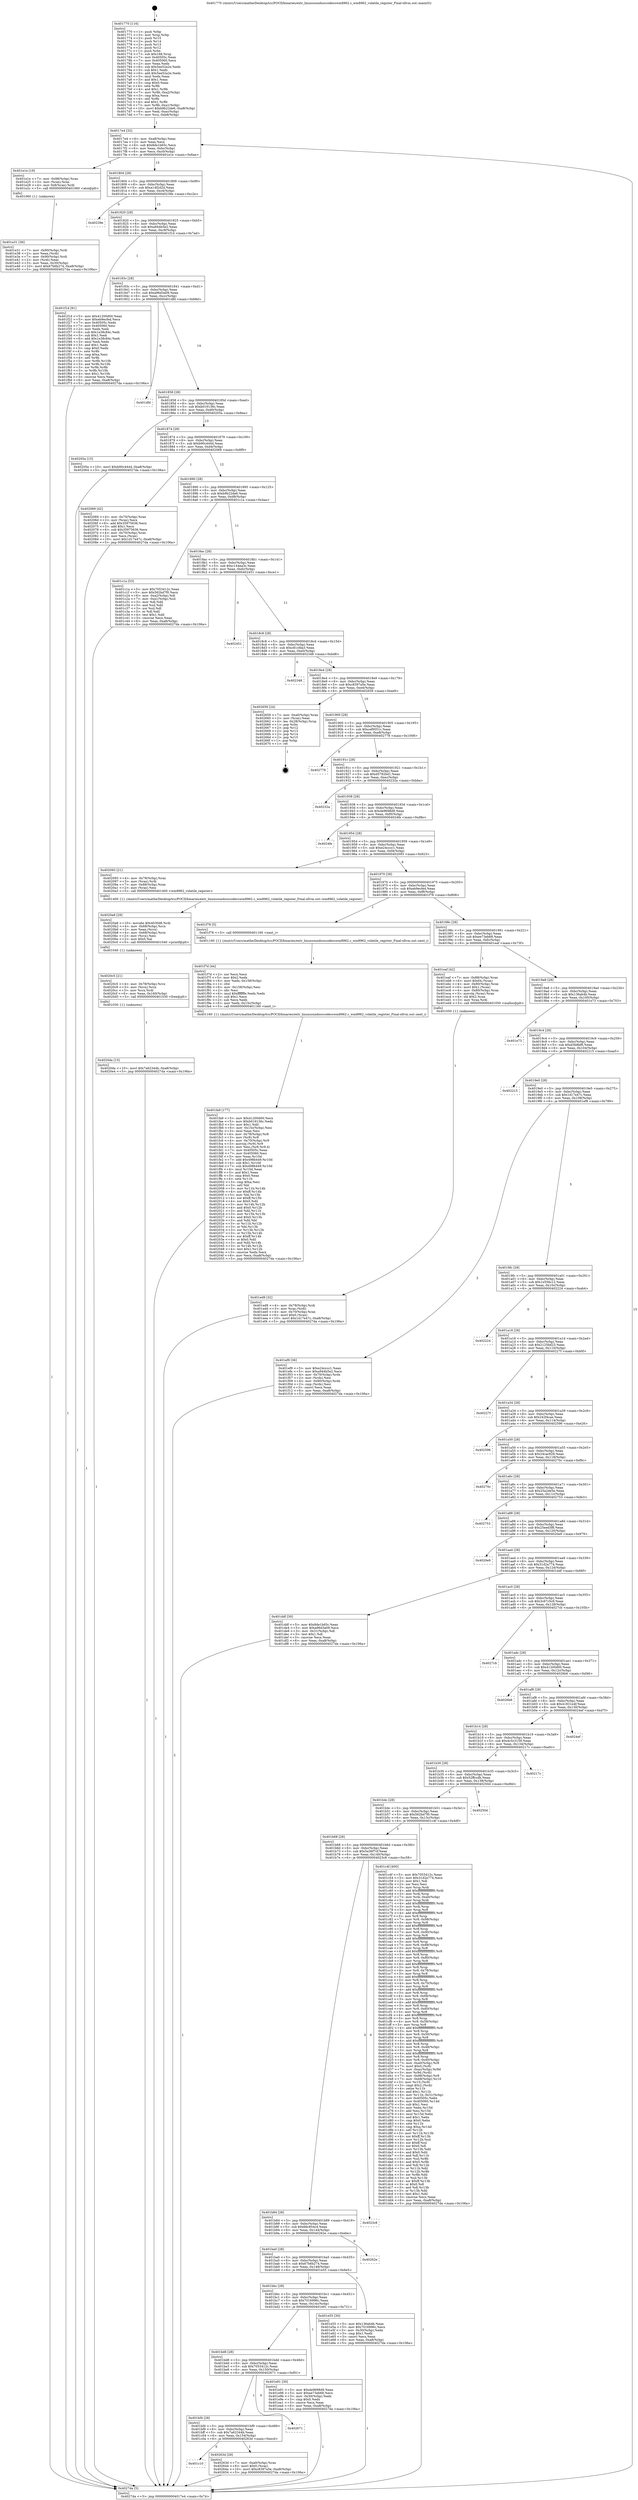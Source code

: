 digraph "0x401770" {
  label = "0x401770 (/mnt/c/Users/mathe/Desktop/tcc/POCII/binaries/extr_linuxsoundsoccodecswm8962.c_wm8962_volatile_register_Final-ollvm.out::main(0))"
  labelloc = "t"
  node[shape=record]

  Entry [label="",width=0.3,height=0.3,shape=circle,fillcolor=black,style=filled]
  "0x4017e4" [label="{
     0x4017e4 [32]\l
     | [instrs]\l
     &nbsp;&nbsp;0x4017e4 \<+6\>: mov -0xa8(%rbp),%eax\l
     &nbsp;&nbsp;0x4017ea \<+2\>: mov %eax,%ecx\l
     &nbsp;&nbsp;0x4017ec \<+6\>: sub $0x8de1b65c,%ecx\l
     &nbsp;&nbsp;0x4017f2 \<+6\>: mov %eax,-0xbc(%rbp)\l
     &nbsp;&nbsp;0x4017f8 \<+6\>: mov %ecx,-0xc0(%rbp)\l
     &nbsp;&nbsp;0x4017fe \<+6\>: je 0000000000401e1e \<main+0x6ae\>\l
  }"]
  "0x401e1e" [label="{
     0x401e1e [19]\l
     | [instrs]\l
     &nbsp;&nbsp;0x401e1e \<+7\>: mov -0x98(%rbp),%rax\l
     &nbsp;&nbsp;0x401e25 \<+3\>: mov (%rax),%rax\l
     &nbsp;&nbsp;0x401e28 \<+4\>: mov 0x8(%rax),%rdi\l
     &nbsp;&nbsp;0x401e2c \<+5\>: call 0000000000401060 \<atoi@plt\>\l
     | [calls]\l
     &nbsp;&nbsp;0x401060 \{1\} (unknown)\l
  }"]
  "0x401804" [label="{
     0x401804 [28]\l
     | [instrs]\l
     &nbsp;&nbsp;0x401804 \<+5\>: jmp 0000000000401809 \<main+0x99\>\l
     &nbsp;&nbsp;0x401809 \<+6\>: mov -0xbc(%rbp),%eax\l
     &nbsp;&nbsp;0x40180f \<+5\>: sub $0xa14f2d2d,%eax\l
     &nbsp;&nbsp;0x401814 \<+6\>: mov %eax,-0xc4(%rbp)\l
     &nbsp;&nbsp;0x40181a \<+6\>: je 000000000040239e \<main+0xc2e\>\l
  }"]
  Exit [label="",width=0.3,height=0.3,shape=circle,fillcolor=black,style=filled,peripheries=2]
  "0x40239e" [label="{
     0x40239e\l
  }", style=dashed]
  "0x401820" [label="{
     0x401820 [28]\l
     | [instrs]\l
     &nbsp;&nbsp;0x401820 \<+5\>: jmp 0000000000401825 \<main+0xb5\>\l
     &nbsp;&nbsp;0x401825 \<+6\>: mov -0xbc(%rbp),%eax\l
     &nbsp;&nbsp;0x40182b \<+5\>: sub $0xa944b5e2,%eax\l
     &nbsp;&nbsp;0x401830 \<+6\>: mov %eax,-0xc8(%rbp)\l
     &nbsp;&nbsp;0x401836 \<+6\>: je 0000000000401f1d \<main+0x7ad\>\l
  }"]
  "0x401c10" [label="{
     0x401c10\l
  }", style=dashed]
  "0x401f1d" [label="{
     0x401f1d [91]\l
     | [instrs]\l
     &nbsp;&nbsp;0x401f1d \<+5\>: mov $0x41200d00,%eax\l
     &nbsp;&nbsp;0x401f22 \<+5\>: mov $0xeb9ecfed,%ecx\l
     &nbsp;&nbsp;0x401f27 \<+7\>: mov 0x40505c,%edx\l
     &nbsp;&nbsp;0x401f2e \<+7\>: mov 0x405060,%esi\l
     &nbsp;&nbsp;0x401f35 \<+2\>: mov %edx,%edi\l
     &nbsp;&nbsp;0x401f37 \<+6\>: sub $0x1e38c84c,%edi\l
     &nbsp;&nbsp;0x401f3d \<+3\>: sub $0x1,%edi\l
     &nbsp;&nbsp;0x401f40 \<+6\>: add $0x1e38c84c,%edi\l
     &nbsp;&nbsp;0x401f46 \<+3\>: imul %edi,%edx\l
     &nbsp;&nbsp;0x401f49 \<+3\>: and $0x1,%edx\l
     &nbsp;&nbsp;0x401f4c \<+3\>: cmp $0x0,%edx\l
     &nbsp;&nbsp;0x401f4f \<+4\>: sete %r8b\l
     &nbsp;&nbsp;0x401f53 \<+3\>: cmp $0xa,%esi\l
     &nbsp;&nbsp;0x401f56 \<+4\>: setl %r9b\l
     &nbsp;&nbsp;0x401f5a \<+3\>: mov %r8b,%r10b\l
     &nbsp;&nbsp;0x401f5d \<+3\>: and %r9b,%r10b\l
     &nbsp;&nbsp;0x401f60 \<+3\>: xor %r9b,%r8b\l
     &nbsp;&nbsp;0x401f63 \<+3\>: or %r8b,%r10b\l
     &nbsp;&nbsp;0x401f66 \<+4\>: test $0x1,%r10b\l
     &nbsp;&nbsp;0x401f6a \<+3\>: cmovne %ecx,%eax\l
     &nbsp;&nbsp;0x401f6d \<+6\>: mov %eax,-0xa8(%rbp)\l
     &nbsp;&nbsp;0x401f73 \<+5\>: jmp 00000000004027da \<main+0x106a\>\l
  }"]
  "0x40183c" [label="{
     0x40183c [28]\l
     | [instrs]\l
     &nbsp;&nbsp;0x40183c \<+5\>: jmp 0000000000401841 \<main+0xd1\>\l
     &nbsp;&nbsp;0x401841 \<+6\>: mov -0xbc(%rbp),%eax\l
     &nbsp;&nbsp;0x401847 \<+5\>: sub $0xa96d3a09,%eax\l
     &nbsp;&nbsp;0x40184c \<+6\>: mov %eax,-0xcc(%rbp)\l
     &nbsp;&nbsp;0x401852 \<+6\>: je 0000000000401dfd \<main+0x68d\>\l
  }"]
  "0x40263d" [label="{
     0x40263d [28]\l
     | [instrs]\l
     &nbsp;&nbsp;0x40263d \<+7\>: mov -0xa0(%rbp),%rax\l
     &nbsp;&nbsp;0x402644 \<+6\>: movl $0x0,(%rax)\l
     &nbsp;&nbsp;0x40264a \<+10\>: movl $0xc8397a5e,-0xa8(%rbp)\l
     &nbsp;&nbsp;0x402654 \<+5\>: jmp 00000000004027da \<main+0x106a\>\l
  }"]
  "0x401dfd" [label="{
     0x401dfd\l
  }", style=dashed]
  "0x401858" [label="{
     0x401858 [28]\l
     | [instrs]\l
     &nbsp;&nbsp;0x401858 \<+5\>: jmp 000000000040185d \<main+0xed\>\l
     &nbsp;&nbsp;0x40185d \<+6\>: mov -0xbc(%rbp),%eax\l
     &nbsp;&nbsp;0x401863 \<+5\>: sub $0xb019136c,%eax\l
     &nbsp;&nbsp;0x401868 \<+6\>: mov %eax,-0xd0(%rbp)\l
     &nbsp;&nbsp;0x40186e \<+6\>: je 000000000040205a \<main+0x8ea\>\l
  }"]
  "0x401bf4" [label="{
     0x401bf4 [28]\l
     | [instrs]\l
     &nbsp;&nbsp;0x401bf4 \<+5\>: jmp 0000000000401bf9 \<main+0x489\>\l
     &nbsp;&nbsp;0x401bf9 \<+6\>: mov -0xbc(%rbp),%eax\l
     &nbsp;&nbsp;0x401bff \<+5\>: sub $0x7a62344b,%eax\l
     &nbsp;&nbsp;0x401c04 \<+6\>: mov %eax,-0x154(%rbp)\l
     &nbsp;&nbsp;0x401c0a \<+6\>: je 000000000040263d \<main+0xecd\>\l
  }"]
  "0x40205a" [label="{
     0x40205a [15]\l
     | [instrs]\l
     &nbsp;&nbsp;0x40205a \<+10\>: movl $0xb90c4444,-0xa8(%rbp)\l
     &nbsp;&nbsp;0x402064 \<+5\>: jmp 00000000004027da \<main+0x106a\>\l
  }"]
  "0x401874" [label="{
     0x401874 [28]\l
     | [instrs]\l
     &nbsp;&nbsp;0x401874 \<+5\>: jmp 0000000000401879 \<main+0x109\>\l
     &nbsp;&nbsp;0x401879 \<+6\>: mov -0xbc(%rbp),%eax\l
     &nbsp;&nbsp;0x40187f \<+5\>: sub $0xb90c4444,%eax\l
     &nbsp;&nbsp;0x401884 \<+6\>: mov %eax,-0xd4(%rbp)\l
     &nbsp;&nbsp;0x40188a \<+6\>: je 0000000000402069 \<main+0x8f9\>\l
  }"]
  "0x402671" [label="{
     0x402671\l
  }", style=dashed]
  "0x402069" [label="{
     0x402069 [42]\l
     | [instrs]\l
     &nbsp;&nbsp;0x402069 \<+4\>: mov -0x70(%rbp),%rax\l
     &nbsp;&nbsp;0x40206d \<+2\>: mov (%rax),%ecx\l
     &nbsp;&nbsp;0x40206f \<+6\>: add $0x35975636,%ecx\l
     &nbsp;&nbsp;0x402075 \<+3\>: add $0x1,%ecx\l
     &nbsp;&nbsp;0x402078 \<+6\>: sub $0x35975636,%ecx\l
     &nbsp;&nbsp;0x40207e \<+4\>: mov -0x70(%rbp),%rax\l
     &nbsp;&nbsp;0x402082 \<+2\>: mov %ecx,(%rax)\l
     &nbsp;&nbsp;0x402084 \<+10\>: movl $0x1d17e47c,-0xa8(%rbp)\l
     &nbsp;&nbsp;0x40208e \<+5\>: jmp 00000000004027da \<main+0x106a\>\l
  }"]
  "0x401890" [label="{
     0x401890 [28]\l
     | [instrs]\l
     &nbsp;&nbsp;0x401890 \<+5\>: jmp 0000000000401895 \<main+0x125\>\l
     &nbsp;&nbsp;0x401895 \<+6\>: mov -0xbc(%rbp),%eax\l
     &nbsp;&nbsp;0x40189b \<+5\>: sub $0xb9b22de6,%eax\l
     &nbsp;&nbsp;0x4018a0 \<+6\>: mov %eax,-0xd8(%rbp)\l
     &nbsp;&nbsp;0x4018a6 \<+6\>: je 0000000000401c1a \<main+0x4aa\>\l
  }"]
  "0x4020da" [label="{
     0x4020da [15]\l
     | [instrs]\l
     &nbsp;&nbsp;0x4020da \<+10\>: movl $0x7a62344b,-0xa8(%rbp)\l
     &nbsp;&nbsp;0x4020e4 \<+5\>: jmp 00000000004027da \<main+0x106a\>\l
  }"]
  "0x401c1a" [label="{
     0x401c1a [53]\l
     | [instrs]\l
     &nbsp;&nbsp;0x401c1a \<+5\>: mov $0x7053412c,%eax\l
     &nbsp;&nbsp;0x401c1f \<+5\>: mov $0x562bd7f0,%ecx\l
     &nbsp;&nbsp;0x401c24 \<+6\>: mov -0xa2(%rbp),%dl\l
     &nbsp;&nbsp;0x401c2a \<+7\>: mov -0xa1(%rbp),%sil\l
     &nbsp;&nbsp;0x401c31 \<+3\>: mov %dl,%dil\l
     &nbsp;&nbsp;0x401c34 \<+3\>: and %sil,%dil\l
     &nbsp;&nbsp;0x401c37 \<+3\>: xor %sil,%dl\l
     &nbsp;&nbsp;0x401c3a \<+3\>: or %dl,%dil\l
     &nbsp;&nbsp;0x401c3d \<+4\>: test $0x1,%dil\l
     &nbsp;&nbsp;0x401c41 \<+3\>: cmovne %ecx,%eax\l
     &nbsp;&nbsp;0x401c44 \<+6\>: mov %eax,-0xa8(%rbp)\l
     &nbsp;&nbsp;0x401c4a \<+5\>: jmp 00000000004027da \<main+0x106a\>\l
  }"]
  "0x4018ac" [label="{
     0x4018ac [28]\l
     | [instrs]\l
     &nbsp;&nbsp;0x4018ac \<+5\>: jmp 00000000004018b1 \<main+0x141\>\l
     &nbsp;&nbsp;0x4018b1 \<+6\>: mov -0xbc(%rbp),%eax\l
     &nbsp;&nbsp;0x4018b7 \<+5\>: sub $0xc144ea3c,%eax\l
     &nbsp;&nbsp;0x4018bc \<+6\>: mov %eax,-0xdc(%rbp)\l
     &nbsp;&nbsp;0x4018c2 \<+6\>: je 0000000000402451 \<main+0xce1\>\l
  }"]
  "0x4027da" [label="{
     0x4027da [5]\l
     | [instrs]\l
     &nbsp;&nbsp;0x4027da \<+5\>: jmp 00000000004017e4 \<main+0x74\>\l
  }"]
  "0x401770" [label="{
     0x401770 [116]\l
     | [instrs]\l
     &nbsp;&nbsp;0x401770 \<+1\>: push %rbp\l
     &nbsp;&nbsp;0x401771 \<+3\>: mov %rsp,%rbp\l
     &nbsp;&nbsp;0x401774 \<+2\>: push %r15\l
     &nbsp;&nbsp;0x401776 \<+2\>: push %r14\l
     &nbsp;&nbsp;0x401778 \<+2\>: push %r13\l
     &nbsp;&nbsp;0x40177a \<+2\>: push %r12\l
     &nbsp;&nbsp;0x40177c \<+1\>: push %rbx\l
     &nbsp;&nbsp;0x40177d \<+7\>: sub $0x168,%rsp\l
     &nbsp;&nbsp;0x401784 \<+7\>: mov 0x40505c,%eax\l
     &nbsp;&nbsp;0x40178b \<+7\>: mov 0x405060,%ecx\l
     &nbsp;&nbsp;0x401792 \<+2\>: mov %eax,%edx\l
     &nbsp;&nbsp;0x401794 \<+6\>: sub $0x5ee52a2e,%edx\l
     &nbsp;&nbsp;0x40179a \<+3\>: sub $0x1,%edx\l
     &nbsp;&nbsp;0x40179d \<+6\>: add $0x5ee52a2e,%edx\l
     &nbsp;&nbsp;0x4017a3 \<+3\>: imul %edx,%eax\l
     &nbsp;&nbsp;0x4017a6 \<+3\>: and $0x1,%eax\l
     &nbsp;&nbsp;0x4017a9 \<+3\>: cmp $0x0,%eax\l
     &nbsp;&nbsp;0x4017ac \<+4\>: sete %r8b\l
     &nbsp;&nbsp;0x4017b0 \<+4\>: and $0x1,%r8b\l
     &nbsp;&nbsp;0x4017b4 \<+7\>: mov %r8b,-0xa2(%rbp)\l
     &nbsp;&nbsp;0x4017bb \<+3\>: cmp $0xa,%ecx\l
     &nbsp;&nbsp;0x4017be \<+4\>: setl %r8b\l
     &nbsp;&nbsp;0x4017c2 \<+4\>: and $0x1,%r8b\l
     &nbsp;&nbsp;0x4017c6 \<+7\>: mov %r8b,-0xa1(%rbp)\l
     &nbsp;&nbsp;0x4017cd \<+10\>: movl $0xb9b22de6,-0xa8(%rbp)\l
     &nbsp;&nbsp;0x4017d7 \<+6\>: mov %edi,-0xac(%rbp)\l
     &nbsp;&nbsp;0x4017dd \<+7\>: mov %rsi,-0xb8(%rbp)\l
  }"]
  "0x4020c5" [label="{
     0x4020c5 [21]\l
     | [instrs]\l
     &nbsp;&nbsp;0x4020c5 \<+4\>: mov -0x78(%rbp),%rcx\l
     &nbsp;&nbsp;0x4020c9 \<+3\>: mov (%rcx),%rcx\l
     &nbsp;&nbsp;0x4020cc \<+3\>: mov %rcx,%rdi\l
     &nbsp;&nbsp;0x4020cf \<+6\>: mov %eax,-0x160(%rbp)\l
     &nbsp;&nbsp;0x4020d5 \<+5\>: call 0000000000401030 \<free@plt\>\l
     | [calls]\l
     &nbsp;&nbsp;0x401030 \{1\} (unknown)\l
  }"]
  "0x402451" [label="{
     0x402451\l
  }", style=dashed]
  "0x4018c8" [label="{
     0x4018c8 [28]\l
     | [instrs]\l
     &nbsp;&nbsp;0x4018c8 \<+5\>: jmp 00000000004018cd \<main+0x15d\>\l
     &nbsp;&nbsp;0x4018cd \<+6\>: mov -0xbc(%rbp),%eax\l
     &nbsp;&nbsp;0x4018d3 \<+5\>: sub $0xc81cfda3,%eax\l
     &nbsp;&nbsp;0x4018d8 \<+6\>: mov %eax,-0xe0(%rbp)\l
     &nbsp;&nbsp;0x4018de \<+6\>: je 0000000000402348 \<main+0xbd8\>\l
  }"]
  "0x4020a8" [label="{
     0x4020a8 [29]\l
     | [instrs]\l
     &nbsp;&nbsp;0x4020a8 \<+10\>: movabs $0x4030d6,%rdi\l
     &nbsp;&nbsp;0x4020b2 \<+4\>: mov -0x68(%rbp),%rcx\l
     &nbsp;&nbsp;0x4020b6 \<+2\>: mov %eax,(%rcx)\l
     &nbsp;&nbsp;0x4020b8 \<+4\>: mov -0x68(%rbp),%rcx\l
     &nbsp;&nbsp;0x4020bc \<+2\>: mov (%rcx),%esi\l
     &nbsp;&nbsp;0x4020be \<+2\>: mov $0x0,%al\l
     &nbsp;&nbsp;0x4020c0 \<+5\>: call 0000000000401040 \<printf@plt\>\l
     | [calls]\l
     &nbsp;&nbsp;0x401040 \{1\} (unknown)\l
  }"]
  "0x402348" [label="{
     0x402348\l
  }", style=dashed]
  "0x4018e4" [label="{
     0x4018e4 [28]\l
     | [instrs]\l
     &nbsp;&nbsp;0x4018e4 \<+5\>: jmp 00000000004018e9 \<main+0x179\>\l
     &nbsp;&nbsp;0x4018e9 \<+6\>: mov -0xbc(%rbp),%eax\l
     &nbsp;&nbsp;0x4018ef \<+5\>: sub $0xc8397a5e,%eax\l
     &nbsp;&nbsp;0x4018f4 \<+6\>: mov %eax,-0xe4(%rbp)\l
     &nbsp;&nbsp;0x4018fa \<+6\>: je 0000000000402659 \<main+0xee9\>\l
  }"]
  "0x401fa9" [label="{
     0x401fa9 [177]\l
     | [instrs]\l
     &nbsp;&nbsp;0x401fa9 \<+5\>: mov $0x41200d00,%ecx\l
     &nbsp;&nbsp;0x401fae \<+5\>: mov $0xb019136c,%edx\l
     &nbsp;&nbsp;0x401fb3 \<+3\>: mov $0x1,%dil\l
     &nbsp;&nbsp;0x401fb6 \<+6\>: mov -0x15c(%rbp),%esi\l
     &nbsp;&nbsp;0x401fbc \<+3\>: imul %eax,%esi\l
     &nbsp;&nbsp;0x401fbf \<+4\>: mov -0x78(%rbp),%r8\l
     &nbsp;&nbsp;0x401fc3 \<+3\>: mov (%r8),%r8\l
     &nbsp;&nbsp;0x401fc6 \<+4\>: mov -0x70(%rbp),%r9\l
     &nbsp;&nbsp;0x401fca \<+3\>: movslq (%r9),%r9\l
     &nbsp;&nbsp;0x401fcd \<+4\>: mov %esi,(%r8,%r9,4)\l
     &nbsp;&nbsp;0x401fd1 \<+7\>: mov 0x40505c,%eax\l
     &nbsp;&nbsp;0x401fd8 \<+7\>: mov 0x405060,%esi\l
     &nbsp;&nbsp;0x401fdf \<+3\>: mov %eax,%r10d\l
     &nbsp;&nbsp;0x401fe2 \<+7\>: add $0x498b449,%r10d\l
     &nbsp;&nbsp;0x401fe9 \<+4\>: sub $0x1,%r10d\l
     &nbsp;&nbsp;0x401fed \<+7\>: sub $0x498b449,%r10d\l
     &nbsp;&nbsp;0x401ff4 \<+4\>: imul %r10d,%eax\l
     &nbsp;&nbsp;0x401ff8 \<+3\>: and $0x1,%eax\l
     &nbsp;&nbsp;0x401ffb \<+3\>: cmp $0x0,%eax\l
     &nbsp;&nbsp;0x401ffe \<+4\>: sete %r11b\l
     &nbsp;&nbsp;0x402002 \<+3\>: cmp $0xa,%esi\l
     &nbsp;&nbsp;0x402005 \<+3\>: setl %bl\l
     &nbsp;&nbsp;0x402008 \<+3\>: mov %r11b,%r14b\l
     &nbsp;&nbsp;0x40200b \<+4\>: xor $0xff,%r14b\l
     &nbsp;&nbsp;0x40200f \<+3\>: mov %bl,%r15b\l
     &nbsp;&nbsp;0x402012 \<+4\>: xor $0xff,%r15b\l
     &nbsp;&nbsp;0x402016 \<+4\>: xor $0x0,%dil\l
     &nbsp;&nbsp;0x40201a \<+3\>: mov %r14b,%r12b\l
     &nbsp;&nbsp;0x40201d \<+4\>: and $0x0,%r12b\l
     &nbsp;&nbsp;0x402021 \<+3\>: and %dil,%r11b\l
     &nbsp;&nbsp;0x402024 \<+3\>: mov %r15b,%r13b\l
     &nbsp;&nbsp;0x402027 \<+4\>: and $0x0,%r13b\l
     &nbsp;&nbsp;0x40202b \<+3\>: and %dil,%bl\l
     &nbsp;&nbsp;0x40202e \<+3\>: or %r11b,%r12b\l
     &nbsp;&nbsp;0x402031 \<+3\>: or %bl,%r13b\l
     &nbsp;&nbsp;0x402034 \<+3\>: xor %r13b,%r12b\l
     &nbsp;&nbsp;0x402037 \<+3\>: or %r15b,%r14b\l
     &nbsp;&nbsp;0x40203a \<+4\>: xor $0xff,%r14b\l
     &nbsp;&nbsp;0x40203e \<+4\>: or $0x0,%dil\l
     &nbsp;&nbsp;0x402042 \<+3\>: and %dil,%r14b\l
     &nbsp;&nbsp;0x402045 \<+3\>: or %r14b,%r12b\l
     &nbsp;&nbsp;0x402048 \<+4\>: test $0x1,%r12b\l
     &nbsp;&nbsp;0x40204c \<+3\>: cmovne %edx,%ecx\l
     &nbsp;&nbsp;0x40204f \<+6\>: mov %ecx,-0xa8(%rbp)\l
     &nbsp;&nbsp;0x402055 \<+5\>: jmp 00000000004027da \<main+0x106a\>\l
  }"]
  "0x402659" [label="{
     0x402659 [24]\l
     | [instrs]\l
     &nbsp;&nbsp;0x402659 \<+7\>: mov -0xa0(%rbp),%rax\l
     &nbsp;&nbsp;0x402660 \<+2\>: mov (%rax),%eax\l
     &nbsp;&nbsp;0x402662 \<+4\>: lea -0x28(%rbp),%rsp\l
     &nbsp;&nbsp;0x402666 \<+1\>: pop %rbx\l
     &nbsp;&nbsp;0x402667 \<+2\>: pop %r12\l
     &nbsp;&nbsp;0x402669 \<+2\>: pop %r13\l
     &nbsp;&nbsp;0x40266b \<+2\>: pop %r14\l
     &nbsp;&nbsp;0x40266d \<+2\>: pop %r15\l
     &nbsp;&nbsp;0x40266f \<+1\>: pop %rbp\l
     &nbsp;&nbsp;0x402670 \<+1\>: ret\l
  }"]
  "0x401900" [label="{
     0x401900 [28]\l
     | [instrs]\l
     &nbsp;&nbsp;0x401900 \<+5\>: jmp 0000000000401905 \<main+0x195\>\l
     &nbsp;&nbsp;0x401905 \<+6\>: mov -0xbc(%rbp),%eax\l
     &nbsp;&nbsp;0x40190b \<+5\>: sub $0xcef0051c,%eax\l
     &nbsp;&nbsp;0x401910 \<+6\>: mov %eax,-0xe8(%rbp)\l
     &nbsp;&nbsp;0x401916 \<+6\>: je 0000000000402778 \<main+0x1008\>\l
  }"]
  "0x401f7d" [label="{
     0x401f7d [44]\l
     | [instrs]\l
     &nbsp;&nbsp;0x401f7d \<+2\>: xor %ecx,%ecx\l
     &nbsp;&nbsp;0x401f7f \<+5\>: mov $0x2,%edx\l
     &nbsp;&nbsp;0x401f84 \<+6\>: mov %edx,-0x158(%rbp)\l
     &nbsp;&nbsp;0x401f8a \<+1\>: cltd\l
     &nbsp;&nbsp;0x401f8b \<+6\>: mov -0x158(%rbp),%esi\l
     &nbsp;&nbsp;0x401f91 \<+2\>: idiv %esi\l
     &nbsp;&nbsp;0x401f93 \<+6\>: imul $0xfffffffe,%edx,%edx\l
     &nbsp;&nbsp;0x401f99 \<+3\>: sub $0x1,%ecx\l
     &nbsp;&nbsp;0x401f9c \<+2\>: sub %ecx,%edx\l
     &nbsp;&nbsp;0x401f9e \<+6\>: mov %edx,-0x15c(%rbp)\l
     &nbsp;&nbsp;0x401fa4 \<+5\>: call 0000000000401160 \<next_i\>\l
     | [calls]\l
     &nbsp;&nbsp;0x401160 \{1\} (/mnt/c/Users/mathe/Desktop/tcc/POCII/binaries/extr_linuxsoundsoccodecswm8962.c_wm8962_volatile_register_Final-ollvm.out::next_i)\l
  }"]
  "0x402778" [label="{
     0x402778\l
  }", style=dashed]
  "0x40191c" [label="{
     0x40191c [28]\l
     | [instrs]\l
     &nbsp;&nbsp;0x40191c \<+5\>: jmp 0000000000401921 \<main+0x1b1\>\l
     &nbsp;&nbsp;0x401921 \<+6\>: mov -0xbc(%rbp),%eax\l
     &nbsp;&nbsp;0x401927 \<+5\>: sub $0xd5782bd1,%eax\l
     &nbsp;&nbsp;0x40192c \<+6\>: mov %eax,-0xec(%rbp)\l
     &nbsp;&nbsp;0x401932 \<+6\>: je 000000000040232a \<main+0xbba\>\l
  }"]
  "0x401ed9" [label="{
     0x401ed9 [32]\l
     | [instrs]\l
     &nbsp;&nbsp;0x401ed9 \<+4\>: mov -0x78(%rbp),%rdi\l
     &nbsp;&nbsp;0x401edd \<+3\>: mov %rax,(%rdi)\l
     &nbsp;&nbsp;0x401ee0 \<+4\>: mov -0x70(%rbp),%rax\l
     &nbsp;&nbsp;0x401ee4 \<+6\>: movl $0x0,(%rax)\l
     &nbsp;&nbsp;0x401eea \<+10\>: movl $0x1d17e47c,-0xa8(%rbp)\l
     &nbsp;&nbsp;0x401ef4 \<+5\>: jmp 00000000004027da \<main+0x106a\>\l
  }"]
  "0x40232a" [label="{
     0x40232a\l
  }", style=dashed]
  "0x401938" [label="{
     0x401938 [28]\l
     | [instrs]\l
     &nbsp;&nbsp;0x401938 \<+5\>: jmp 000000000040193d \<main+0x1cd\>\l
     &nbsp;&nbsp;0x40193d \<+6\>: mov -0xbc(%rbp),%eax\l
     &nbsp;&nbsp;0x401943 \<+5\>: sub $0xde9698d9,%eax\l
     &nbsp;&nbsp;0x401948 \<+6\>: mov %eax,-0xf0(%rbp)\l
     &nbsp;&nbsp;0x40194e \<+6\>: je 00000000004024fe \<main+0xd8e\>\l
  }"]
  "0x401bd8" [label="{
     0x401bd8 [28]\l
     | [instrs]\l
     &nbsp;&nbsp;0x401bd8 \<+5\>: jmp 0000000000401bdd \<main+0x46d\>\l
     &nbsp;&nbsp;0x401bdd \<+6\>: mov -0xbc(%rbp),%eax\l
     &nbsp;&nbsp;0x401be3 \<+5\>: sub $0x7053412c,%eax\l
     &nbsp;&nbsp;0x401be8 \<+6\>: mov %eax,-0x150(%rbp)\l
     &nbsp;&nbsp;0x401bee \<+6\>: je 0000000000402671 \<main+0xf01\>\l
  }"]
  "0x4024fe" [label="{
     0x4024fe\l
  }", style=dashed]
  "0x401954" [label="{
     0x401954 [28]\l
     | [instrs]\l
     &nbsp;&nbsp;0x401954 \<+5\>: jmp 0000000000401959 \<main+0x1e9\>\l
     &nbsp;&nbsp;0x401959 \<+6\>: mov -0xbc(%rbp),%eax\l
     &nbsp;&nbsp;0x40195f \<+5\>: sub $0xe24cccc1,%eax\l
     &nbsp;&nbsp;0x401964 \<+6\>: mov %eax,-0xf4(%rbp)\l
     &nbsp;&nbsp;0x40196a \<+6\>: je 0000000000402093 \<main+0x923\>\l
  }"]
  "0x401e91" [label="{
     0x401e91 [30]\l
     | [instrs]\l
     &nbsp;&nbsp;0x401e91 \<+5\>: mov $0xde9698d9,%eax\l
     &nbsp;&nbsp;0x401e96 \<+5\>: mov $0xee73eb68,%ecx\l
     &nbsp;&nbsp;0x401e9b \<+3\>: mov -0x30(%rbp),%edx\l
     &nbsp;&nbsp;0x401e9e \<+3\>: cmp $0x0,%edx\l
     &nbsp;&nbsp;0x401ea1 \<+3\>: cmove %ecx,%eax\l
     &nbsp;&nbsp;0x401ea4 \<+6\>: mov %eax,-0xa8(%rbp)\l
     &nbsp;&nbsp;0x401eaa \<+5\>: jmp 00000000004027da \<main+0x106a\>\l
  }"]
  "0x402093" [label="{
     0x402093 [21]\l
     | [instrs]\l
     &nbsp;&nbsp;0x402093 \<+4\>: mov -0x78(%rbp),%rax\l
     &nbsp;&nbsp;0x402097 \<+3\>: mov (%rax),%rdi\l
     &nbsp;&nbsp;0x40209a \<+7\>: mov -0x88(%rbp),%rax\l
     &nbsp;&nbsp;0x4020a1 \<+2\>: mov (%rax),%esi\l
     &nbsp;&nbsp;0x4020a3 \<+5\>: call 0000000000401400 \<wm8962_volatile_register\>\l
     | [calls]\l
     &nbsp;&nbsp;0x401400 \{1\} (/mnt/c/Users/mathe/Desktop/tcc/POCII/binaries/extr_linuxsoundsoccodecswm8962.c_wm8962_volatile_register_Final-ollvm.out::wm8962_volatile_register)\l
  }"]
  "0x401970" [label="{
     0x401970 [28]\l
     | [instrs]\l
     &nbsp;&nbsp;0x401970 \<+5\>: jmp 0000000000401975 \<main+0x205\>\l
     &nbsp;&nbsp;0x401975 \<+6\>: mov -0xbc(%rbp),%eax\l
     &nbsp;&nbsp;0x40197b \<+5\>: sub $0xeb9ecfed,%eax\l
     &nbsp;&nbsp;0x401980 \<+6\>: mov %eax,-0xf8(%rbp)\l
     &nbsp;&nbsp;0x401986 \<+6\>: je 0000000000401f78 \<main+0x808\>\l
  }"]
  "0x401bbc" [label="{
     0x401bbc [28]\l
     | [instrs]\l
     &nbsp;&nbsp;0x401bbc \<+5\>: jmp 0000000000401bc1 \<main+0x451\>\l
     &nbsp;&nbsp;0x401bc1 \<+6\>: mov -0xbc(%rbp),%eax\l
     &nbsp;&nbsp;0x401bc7 \<+5\>: sub $0x7016996c,%eax\l
     &nbsp;&nbsp;0x401bcc \<+6\>: mov %eax,-0x14c(%rbp)\l
     &nbsp;&nbsp;0x401bd2 \<+6\>: je 0000000000401e91 \<main+0x721\>\l
  }"]
  "0x401f78" [label="{
     0x401f78 [5]\l
     | [instrs]\l
     &nbsp;&nbsp;0x401f78 \<+5\>: call 0000000000401160 \<next_i\>\l
     | [calls]\l
     &nbsp;&nbsp;0x401160 \{1\} (/mnt/c/Users/mathe/Desktop/tcc/POCII/binaries/extr_linuxsoundsoccodecswm8962.c_wm8962_volatile_register_Final-ollvm.out::next_i)\l
  }"]
  "0x40198c" [label="{
     0x40198c [28]\l
     | [instrs]\l
     &nbsp;&nbsp;0x40198c \<+5\>: jmp 0000000000401991 \<main+0x221\>\l
     &nbsp;&nbsp;0x401991 \<+6\>: mov -0xbc(%rbp),%eax\l
     &nbsp;&nbsp;0x401997 \<+5\>: sub $0xee73eb68,%eax\l
     &nbsp;&nbsp;0x40199c \<+6\>: mov %eax,-0xfc(%rbp)\l
     &nbsp;&nbsp;0x4019a2 \<+6\>: je 0000000000401eaf \<main+0x73f\>\l
  }"]
  "0x401e55" [label="{
     0x401e55 [30]\l
     | [instrs]\l
     &nbsp;&nbsp;0x401e55 \<+5\>: mov $0x136ab4b,%eax\l
     &nbsp;&nbsp;0x401e5a \<+5\>: mov $0x7016996c,%ecx\l
     &nbsp;&nbsp;0x401e5f \<+3\>: mov -0x30(%rbp),%edx\l
     &nbsp;&nbsp;0x401e62 \<+3\>: cmp $0x1,%edx\l
     &nbsp;&nbsp;0x401e65 \<+3\>: cmovl %ecx,%eax\l
     &nbsp;&nbsp;0x401e68 \<+6\>: mov %eax,-0xa8(%rbp)\l
     &nbsp;&nbsp;0x401e6e \<+5\>: jmp 00000000004027da \<main+0x106a\>\l
  }"]
  "0x401eaf" [label="{
     0x401eaf [42]\l
     | [instrs]\l
     &nbsp;&nbsp;0x401eaf \<+7\>: mov -0x88(%rbp),%rax\l
     &nbsp;&nbsp;0x401eb6 \<+6\>: movl $0x64,(%rax)\l
     &nbsp;&nbsp;0x401ebc \<+4\>: mov -0x80(%rbp),%rax\l
     &nbsp;&nbsp;0x401ec0 \<+6\>: movl $0x1,(%rax)\l
     &nbsp;&nbsp;0x401ec6 \<+4\>: mov -0x80(%rbp),%rax\l
     &nbsp;&nbsp;0x401eca \<+3\>: movslq (%rax),%rax\l
     &nbsp;&nbsp;0x401ecd \<+4\>: shl $0x2,%rax\l
     &nbsp;&nbsp;0x401ed1 \<+3\>: mov %rax,%rdi\l
     &nbsp;&nbsp;0x401ed4 \<+5\>: call 0000000000401050 \<malloc@plt\>\l
     | [calls]\l
     &nbsp;&nbsp;0x401050 \{1\} (unknown)\l
  }"]
  "0x4019a8" [label="{
     0x4019a8 [28]\l
     | [instrs]\l
     &nbsp;&nbsp;0x4019a8 \<+5\>: jmp 00000000004019ad \<main+0x23d\>\l
     &nbsp;&nbsp;0x4019ad \<+6\>: mov -0xbc(%rbp),%eax\l
     &nbsp;&nbsp;0x4019b3 \<+5\>: sub $0x136ab4b,%eax\l
     &nbsp;&nbsp;0x4019b8 \<+6\>: mov %eax,-0x100(%rbp)\l
     &nbsp;&nbsp;0x4019be \<+6\>: je 0000000000401e73 \<main+0x703\>\l
  }"]
  "0x401ba0" [label="{
     0x401ba0 [28]\l
     | [instrs]\l
     &nbsp;&nbsp;0x401ba0 \<+5\>: jmp 0000000000401ba5 \<main+0x435\>\l
     &nbsp;&nbsp;0x401ba5 \<+6\>: mov -0xbc(%rbp),%eax\l
     &nbsp;&nbsp;0x401bab \<+5\>: sub $0x67b6b274,%eax\l
     &nbsp;&nbsp;0x401bb0 \<+6\>: mov %eax,-0x148(%rbp)\l
     &nbsp;&nbsp;0x401bb6 \<+6\>: je 0000000000401e55 \<main+0x6e5\>\l
  }"]
  "0x401e73" [label="{
     0x401e73\l
  }", style=dashed]
  "0x4019c4" [label="{
     0x4019c4 [28]\l
     | [instrs]\l
     &nbsp;&nbsp;0x4019c4 \<+5\>: jmp 00000000004019c9 \<main+0x259\>\l
     &nbsp;&nbsp;0x4019c9 \<+6\>: mov -0xbc(%rbp),%eax\l
     &nbsp;&nbsp;0x4019cf \<+5\>: sub $0xd3b8bf6,%eax\l
     &nbsp;&nbsp;0x4019d4 \<+6\>: mov %eax,-0x104(%rbp)\l
     &nbsp;&nbsp;0x4019da \<+6\>: je 0000000000402215 \<main+0xaa5\>\l
  }"]
  "0x40262e" [label="{
     0x40262e\l
  }", style=dashed]
  "0x402215" [label="{
     0x402215\l
  }", style=dashed]
  "0x4019e0" [label="{
     0x4019e0 [28]\l
     | [instrs]\l
     &nbsp;&nbsp;0x4019e0 \<+5\>: jmp 00000000004019e5 \<main+0x275\>\l
     &nbsp;&nbsp;0x4019e5 \<+6\>: mov -0xbc(%rbp),%eax\l
     &nbsp;&nbsp;0x4019eb \<+5\>: sub $0x1d17e47c,%eax\l
     &nbsp;&nbsp;0x4019f0 \<+6\>: mov %eax,-0x108(%rbp)\l
     &nbsp;&nbsp;0x4019f6 \<+6\>: je 0000000000401ef9 \<main+0x789\>\l
  }"]
  "0x401b84" [label="{
     0x401b84 [28]\l
     | [instrs]\l
     &nbsp;&nbsp;0x401b84 \<+5\>: jmp 0000000000401b89 \<main+0x419\>\l
     &nbsp;&nbsp;0x401b89 \<+6\>: mov -0xbc(%rbp),%eax\l
     &nbsp;&nbsp;0x401b8f \<+5\>: sub $0x66c854c4,%eax\l
     &nbsp;&nbsp;0x401b94 \<+6\>: mov %eax,-0x144(%rbp)\l
     &nbsp;&nbsp;0x401b9a \<+6\>: je 000000000040262e \<main+0xebe\>\l
  }"]
  "0x401ef9" [label="{
     0x401ef9 [36]\l
     | [instrs]\l
     &nbsp;&nbsp;0x401ef9 \<+5\>: mov $0xe24cccc1,%eax\l
     &nbsp;&nbsp;0x401efe \<+5\>: mov $0xa944b5e2,%ecx\l
     &nbsp;&nbsp;0x401f03 \<+4\>: mov -0x70(%rbp),%rdx\l
     &nbsp;&nbsp;0x401f07 \<+2\>: mov (%rdx),%esi\l
     &nbsp;&nbsp;0x401f09 \<+4\>: mov -0x80(%rbp),%rdx\l
     &nbsp;&nbsp;0x401f0d \<+2\>: cmp (%rdx),%esi\l
     &nbsp;&nbsp;0x401f0f \<+3\>: cmovl %ecx,%eax\l
     &nbsp;&nbsp;0x401f12 \<+6\>: mov %eax,-0xa8(%rbp)\l
     &nbsp;&nbsp;0x401f18 \<+5\>: jmp 00000000004027da \<main+0x106a\>\l
  }"]
  "0x4019fc" [label="{
     0x4019fc [28]\l
     | [instrs]\l
     &nbsp;&nbsp;0x4019fc \<+5\>: jmp 0000000000401a01 \<main+0x291\>\l
     &nbsp;&nbsp;0x401a01 \<+6\>: mov -0xbc(%rbp),%eax\l
     &nbsp;&nbsp;0x401a07 \<+5\>: sub $0x1e556c12,%eax\l
     &nbsp;&nbsp;0x401a0c \<+6\>: mov %eax,-0x10c(%rbp)\l
     &nbsp;&nbsp;0x401a12 \<+6\>: je 0000000000402224 \<main+0xab4\>\l
  }"]
  "0x4023c8" [label="{
     0x4023c8\l
  }", style=dashed]
  "0x402224" [label="{
     0x402224\l
  }", style=dashed]
  "0x401a18" [label="{
     0x401a18 [28]\l
     | [instrs]\l
     &nbsp;&nbsp;0x401a18 \<+5\>: jmp 0000000000401a1d \<main+0x2ad\>\l
     &nbsp;&nbsp;0x401a1d \<+6\>: mov -0xbc(%rbp),%eax\l
     &nbsp;&nbsp;0x401a23 \<+5\>: sub $0x2125bd23,%eax\l
     &nbsp;&nbsp;0x401a28 \<+6\>: mov %eax,-0x110(%rbp)\l
     &nbsp;&nbsp;0x401a2e \<+6\>: je 000000000040227f \<main+0xb0f\>\l
  }"]
  "0x401e31" [label="{
     0x401e31 [36]\l
     | [instrs]\l
     &nbsp;&nbsp;0x401e31 \<+7\>: mov -0x90(%rbp),%rdi\l
     &nbsp;&nbsp;0x401e38 \<+2\>: mov %eax,(%rdi)\l
     &nbsp;&nbsp;0x401e3a \<+7\>: mov -0x90(%rbp),%rdi\l
     &nbsp;&nbsp;0x401e41 \<+2\>: mov (%rdi),%eax\l
     &nbsp;&nbsp;0x401e43 \<+3\>: mov %eax,-0x30(%rbp)\l
     &nbsp;&nbsp;0x401e46 \<+10\>: movl $0x67b6b274,-0xa8(%rbp)\l
     &nbsp;&nbsp;0x401e50 \<+5\>: jmp 00000000004027da \<main+0x106a\>\l
  }"]
  "0x40227f" [label="{
     0x40227f\l
  }", style=dashed]
  "0x401a34" [label="{
     0x401a34 [28]\l
     | [instrs]\l
     &nbsp;&nbsp;0x401a34 \<+5\>: jmp 0000000000401a39 \<main+0x2c9\>\l
     &nbsp;&nbsp;0x401a39 \<+6\>: mov -0xbc(%rbp),%eax\l
     &nbsp;&nbsp;0x401a3f \<+5\>: sub $0x242f4cae,%eax\l
     &nbsp;&nbsp;0x401a44 \<+6\>: mov %eax,-0x114(%rbp)\l
     &nbsp;&nbsp;0x401a4a \<+6\>: je 0000000000402596 \<main+0xe26\>\l
  }"]
  "0x401b68" [label="{
     0x401b68 [28]\l
     | [instrs]\l
     &nbsp;&nbsp;0x401b68 \<+5\>: jmp 0000000000401b6d \<main+0x3fd\>\l
     &nbsp;&nbsp;0x401b6d \<+6\>: mov -0xbc(%rbp),%eax\l
     &nbsp;&nbsp;0x401b73 \<+5\>: sub $0x5a36f7cf,%eax\l
     &nbsp;&nbsp;0x401b78 \<+6\>: mov %eax,-0x140(%rbp)\l
     &nbsp;&nbsp;0x401b7e \<+6\>: je 00000000004023c8 \<main+0xc58\>\l
  }"]
  "0x402596" [label="{
     0x402596\l
  }", style=dashed]
  "0x401a50" [label="{
     0x401a50 [28]\l
     | [instrs]\l
     &nbsp;&nbsp;0x401a50 \<+5\>: jmp 0000000000401a55 \<main+0x2e5\>\l
     &nbsp;&nbsp;0x401a55 \<+6\>: mov -0xbc(%rbp),%eax\l
     &nbsp;&nbsp;0x401a5b \<+5\>: sub $0x24cac929,%eax\l
     &nbsp;&nbsp;0x401a60 \<+6\>: mov %eax,-0x118(%rbp)\l
     &nbsp;&nbsp;0x401a66 \<+6\>: je 000000000040270c \<main+0xf9c\>\l
  }"]
  "0x401c4f" [label="{
     0x401c4f [400]\l
     | [instrs]\l
     &nbsp;&nbsp;0x401c4f \<+5\>: mov $0x7053412c,%eax\l
     &nbsp;&nbsp;0x401c54 \<+5\>: mov $0x31d2a774,%ecx\l
     &nbsp;&nbsp;0x401c59 \<+2\>: mov $0x1,%dl\l
     &nbsp;&nbsp;0x401c5b \<+2\>: xor %esi,%esi\l
     &nbsp;&nbsp;0x401c5d \<+3\>: mov %rsp,%rdi\l
     &nbsp;&nbsp;0x401c60 \<+4\>: add $0xfffffffffffffff0,%rdi\l
     &nbsp;&nbsp;0x401c64 \<+3\>: mov %rdi,%rsp\l
     &nbsp;&nbsp;0x401c67 \<+7\>: mov %rdi,-0xa0(%rbp)\l
     &nbsp;&nbsp;0x401c6e \<+3\>: mov %rsp,%rdi\l
     &nbsp;&nbsp;0x401c71 \<+4\>: add $0xfffffffffffffff0,%rdi\l
     &nbsp;&nbsp;0x401c75 \<+3\>: mov %rdi,%rsp\l
     &nbsp;&nbsp;0x401c78 \<+3\>: mov %rsp,%r8\l
     &nbsp;&nbsp;0x401c7b \<+4\>: add $0xfffffffffffffff0,%r8\l
     &nbsp;&nbsp;0x401c7f \<+3\>: mov %r8,%rsp\l
     &nbsp;&nbsp;0x401c82 \<+7\>: mov %r8,-0x98(%rbp)\l
     &nbsp;&nbsp;0x401c89 \<+3\>: mov %rsp,%r8\l
     &nbsp;&nbsp;0x401c8c \<+4\>: add $0xfffffffffffffff0,%r8\l
     &nbsp;&nbsp;0x401c90 \<+3\>: mov %r8,%rsp\l
     &nbsp;&nbsp;0x401c93 \<+7\>: mov %r8,-0x90(%rbp)\l
     &nbsp;&nbsp;0x401c9a \<+3\>: mov %rsp,%r8\l
     &nbsp;&nbsp;0x401c9d \<+4\>: add $0xfffffffffffffff0,%r8\l
     &nbsp;&nbsp;0x401ca1 \<+3\>: mov %r8,%rsp\l
     &nbsp;&nbsp;0x401ca4 \<+7\>: mov %r8,-0x88(%rbp)\l
     &nbsp;&nbsp;0x401cab \<+3\>: mov %rsp,%r8\l
     &nbsp;&nbsp;0x401cae \<+4\>: add $0xfffffffffffffff0,%r8\l
     &nbsp;&nbsp;0x401cb2 \<+3\>: mov %r8,%rsp\l
     &nbsp;&nbsp;0x401cb5 \<+4\>: mov %r8,-0x80(%rbp)\l
     &nbsp;&nbsp;0x401cb9 \<+3\>: mov %rsp,%r8\l
     &nbsp;&nbsp;0x401cbc \<+4\>: add $0xfffffffffffffff0,%r8\l
     &nbsp;&nbsp;0x401cc0 \<+3\>: mov %r8,%rsp\l
     &nbsp;&nbsp;0x401cc3 \<+4\>: mov %r8,-0x78(%rbp)\l
     &nbsp;&nbsp;0x401cc7 \<+3\>: mov %rsp,%r8\l
     &nbsp;&nbsp;0x401cca \<+4\>: add $0xfffffffffffffff0,%r8\l
     &nbsp;&nbsp;0x401cce \<+3\>: mov %r8,%rsp\l
     &nbsp;&nbsp;0x401cd1 \<+4\>: mov %r8,-0x70(%rbp)\l
     &nbsp;&nbsp;0x401cd5 \<+3\>: mov %rsp,%r8\l
     &nbsp;&nbsp;0x401cd8 \<+4\>: add $0xfffffffffffffff0,%r8\l
     &nbsp;&nbsp;0x401cdc \<+3\>: mov %r8,%rsp\l
     &nbsp;&nbsp;0x401cdf \<+4\>: mov %r8,-0x68(%rbp)\l
     &nbsp;&nbsp;0x401ce3 \<+3\>: mov %rsp,%r8\l
     &nbsp;&nbsp;0x401ce6 \<+4\>: add $0xfffffffffffffff0,%r8\l
     &nbsp;&nbsp;0x401cea \<+3\>: mov %r8,%rsp\l
     &nbsp;&nbsp;0x401ced \<+4\>: mov %r8,-0x60(%rbp)\l
     &nbsp;&nbsp;0x401cf1 \<+3\>: mov %rsp,%r8\l
     &nbsp;&nbsp;0x401cf4 \<+4\>: add $0xfffffffffffffff0,%r8\l
     &nbsp;&nbsp;0x401cf8 \<+3\>: mov %r8,%rsp\l
     &nbsp;&nbsp;0x401cfb \<+4\>: mov %r8,-0x58(%rbp)\l
     &nbsp;&nbsp;0x401cff \<+3\>: mov %rsp,%r8\l
     &nbsp;&nbsp;0x401d02 \<+4\>: add $0xfffffffffffffff0,%r8\l
     &nbsp;&nbsp;0x401d06 \<+3\>: mov %r8,%rsp\l
     &nbsp;&nbsp;0x401d09 \<+4\>: mov %r8,-0x50(%rbp)\l
     &nbsp;&nbsp;0x401d0d \<+3\>: mov %rsp,%r8\l
     &nbsp;&nbsp;0x401d10 \<+4\>: add $0xfffffffffffffff0,%r8\l
     &nbsp;&nbsp;0x401d14 \<+3\>: mov %r8,%rsp\l
     &nbsp;&nbsp;0x401d17 \<+4\>: mov %r8,-0x48(%rbp)\l
     &nbsp;&nbsp;0x401d1b \<+3\>: mov %rsp,%r8\l
     &nbsp;&nbsp;0x401d1e \<+4\>: add $0xfffffffffffffff0,%r8\l
     &nbsp;&nbsp;0x401d22 \<+3\>: mov %r8,%rsp\l
     &nbsp;&nbsp;0x401d25 \<+4\>: mov %r8,-0x40(%rbp)\l
     &nbsp;&nbsp;0x401d29 \<+7\>: mov -0xa0(%rbp),%r8\l
     &nbsp;&nbsp;0x401d30 \<+7\>: movl $0x0,(%r8)\l
     &nbsp;&nbsp;0x401d37 \<+7\>: mov -0xac(%rbp),%r9d\l
     &nbsp;&nbsp;0x401d3e \<+3\>: mov %r9d,(%rdi)\l
     &nbsp;&nbsp;0x401d41 \<+7\>: mov -0x98(%rbp),%r8\l
     &nbsp;&nbsp;0x401d48 \<+7\>: mov -0xb8(%rbp),%r10\l
     &nbsp;&nbsp;0x401d4f \<+3\>: mov %r10,(%r8)\l
     &nbsp;&nbsp;0x401d52 \<+3\>: cmpl $0x2,(%rdi)\l
     &nbsp;&nbsp;0x401d55 \<+4\>: setne %r11b\l
     &nbsp;&nbsp;0x401d59 \<+4\>: and $0x1,%r11b\l
     &nbsp;&nbsp;0x401d5d \<+4\>: mov %r11b,-0x31(%rbp)\l
     &nbsp;&nbsp;0x401d61 \<+7\>: mov 0x40505c,%ebx\l
     &nbsp;&nbsp;0x401d68 \<+8\>: mov 0x405060,%r14d\l
     &nbsp;&nbsp;0x401d70 \<+3\>: sub $0x1,%esi\l
     &nbsp;&nbsp;0x401d73 \<+3\>: mov %ebx,%r15d\l
     &nbsp;&nbsp;0x401d76 \<+3\>: add %esi,%r15d\l
     &nbsp;&nbsp;0x401d79 \<+4\>: imul %r15d,%ebx\l
     &nbsp;&nbsp;0x401d7d \<+3\>: and $0x1,%ebx\l
     &nbsp;&nbsp;0x401d80 \<+3\>: cmp $0x0,%ebx\l
     &nbsp;&nbsp;0x401d83 \<+4\>: sete %r11b\l
     &nbsp;&nbsp;0x401d87 \<+4\>: cmp $0xa,%r14d\l
     &nbsp;&nbsp;0x401d8b \<+4\>: setl %r12b\l
     &nbsp;&nbsp;0x401d8f \<+3\>: mov %r11b,%r13b\l
     &nbsp;&nbsp;0x401d92 \<+4\>: xor $0xff,%r13b\l
     &nbsp;&nbsp;0x401d96 \<+3\>: mov %r12b,%sil\l
     &nbsp;&nbsp;0x401d99 \<+4\>: xor $0xff,%sil\l
     &nbsp;&nbsp;0x401d9d \<+3\>: xor $0x0,%dl\l
     &nbsp;&nbsp;0x401da0 \<+3\>: mov %r13b,%dil\l
     &nbsp;&nbsp;0x401da3 \<+4\>: and $0x0,%dil\l
     &nbsp;&nbsp;0x401da7 \<+3\>: and %dl,%r11b\l
     &nbsp;&nbsp;0x401daa \<+3\>: mov %sil,%r8b\l
     &nbsp;&nbsp;0x401dad \<+4\>: and $0x0,%r8b\l
     &nbsp;&nbsp;0x401db1 \<+3\>: and %dl,%r12b\l
     &nbsp;&nbsp;0x401db4 \<+3\>: or %r11b,%dil\l
     &nbsp;&nbsp;0x401db7 \<+3\>: or %r12b,%r8b\l
     &nbsp;&nbsp;0x401dba \<+3\>: xor %r8b,%dil\l
     &nbsp;&nbsp;0x401dbd \<+3\>: or %sil,%r13b\l
     &nbsp;&nbsp;0x401dc0 \<+4\>: xor $0xff,%r13b\l
     &nbsp;&nbsp;0x401dc4 \<+3\>: or $0x0,%dl\l
     &nbsp;&nbsp;0x401dc7 \<+3\>: and %dl,%r13b\l
     &nbsp;&nbsp;0x401dca \<+3\>: or %r13b,%dil\l
     &nbsp;&nbsp;0x401dcd \<+4\>: test $0x1,%dil\l
     &nbsp;&nbsp;0x401dd1 \<+3\>: cmovne %ecx,%eax\l
     &nbsp;&nbsp;0x401dd4 \<+6\>: mov %eax,-0xa8(%rbp)\l
     &nbsp;&nbsp;0x401dda \<+5\>: jmp 00000000004027da \<main+0x106a\>\l
  }"]
  "0x40270c" [label="{
     0x40270c\l
  }", style=dashed]
  "0x401a6c" [label="{
     0x401a6c [28]\l
     | [instrs]\l
     &nbsp;&nbsp;0x401a6c \<+5\>: jmp 0000000000401a71 \<main+0x301\>\l
     &nbsp;&nbsp;0x401a71 \<+6\>: mov -0xbc(%rbp),%eax\l
     &nbsp;&nbsp;0x401a77 \<+5\>: sub $0x25a2de5e,%eax\l
     &nbsp;&nbsp;0x401a7c \<+6\>: mov %eax,-0x11c(%rbp)\l
     &nbsp;&nbsp;0x401a82 \<+6\>: je 0000000000402753 \<main+0xfe3\>\l
  }"]
  "0x401b4c" [label="{
     0x401b4c [28]\l
     | [instrs]\l
     &nbsp;&nbsp;0x401b4c \<+5\>: jmp 0000000000401b51 \<main+0x3e1\>\l
     &nbsp;&nbsp;0x401b51 \<+6\>: mov -0xbc(%rbp),%eax\l
     &nbsp;&nbsp;0x401b57 \<+5\>: sub $0x562bd7f0,%eax\l
     &nbsp;&nbsp;0x401b5c \<+6\>: mov %eax,-0x13c(%rbp)\l
     &nbsp;&nbsp;0x401b62 \<+6\>: je 0000000000401c4f \<main+0x4df\>\l
  }"]
  "0x402753" [label="{
     0x402753\l
  }", style=dashed]
  "0x401a88" [label="{
     0x401a88 [28]\l
     | [instrs]\l
     &nbsp;&nbsp;0x401a88 \<+5\>: jmp 0000000000401a8d \<main+0x31d\>\l
     &nbsp;&nbsp;0x401a8d \<+6\>: mov -0xbc(%rbp),%eax\l
     &nbsp;&nbsp;0x401a93 \<+5\>: sub $0x25eed3f8,%eax\l
     &nbsp;&nbsp;0x401a98 \<+6\>: mov %eax,-0x120(%rbp)\l
     &nbsp;&nbsp;0x401a9e \<+6\>: je 00000000004020e9 \<main+0x979\>\l
  }"]
  "0x40250d" [label="{
     0x40250d\l
  }", style=dashed]
  "0x4020e9" [label="{
     0x4020e9\l
  }", style=dashed]
  "0x401aa4" [label="{
     0x401aa4 [28]\l
     | [instrs]\l
     &nbsp;&nbsp;0x401aa4 \<+5\>: jmp 0000000000401aa9 \<main+0x339\>\l
     &nbsp;&nbsp;0x401aa9 \<+6\>: mov -0xbc(%rbp),%eax\l
     &nbsp;&nbsp;0x401aaf \<+5\>: sub $0x31d2a774,%eax\l
     &nbsp;&nbsp;0x401ab4 \<+6\>: mov %eax,-0x124(%rbp)\l
     &nbsp;&nbsp;0x401aba \<+6\>: je 0000000000401ddf \<main+0x66f\>\l
  }"]
  "0x401b30" [label="{
     0x401b30 [28]\l
     | [instrs]\l
     &nbsp;&nbsp;0x401b30 \<+5\>: jmp 0000000000401b35 \<main+0x3c5\>\l
     &nbsp;&nbsp;0x401b35 \<+6\>: mov -0xbc(%rbp),%eax\l
     &nbsp;&nbsp;0x401b3b \<+5\>: sub $0x52ffccdb,%eax\l
     &nbsp;&nbsp;0x401b40 \<+6\>: mov %eax,-0x138(%rbp)\l
     &nbsp;&nbsp;0x401b46 \<+6\>: je 000000000040250d \<main+0xd9d\>\l
  }"]
  "0x401ddf" [label="{
     0x401ddf [30]\l
     | [instrs]\l
     &nbsp;&nbsp;0x401ddf \<+5\>: mov $0x8de1b65c,%eax\l
     &nbsp;&nbsp;0x401de4 \<+5\>: mov $0xa96d3a09,%ecx\l
     &nbsp;&nbsp;0x401de9 \<+3\>: mov -0x31(%rbp),%dl\l
     &nbsp;&nbsp;0x401dec \<+3\>: test $0x1,%dl\l
     &nbsp;&nbsp;0x401def \<+3\>: cmovne %ecx,%eax\l
     &nbsp;&nbsp;0x401df2 \<+6\>: mov %eax,-0xa8(%rbp)\l
     &nbsp;&nbsp;0x401df8 \<+5\>: jmp 00000000004027da \<main+0x106a\>\l
  }"]
  "0x401ac0" [label="{
     0x401ac0 [28]\l
     | [instrs]\l
     &nbsp;&nbsp;0x401ac0 \<+5\>: jmp 0000000000401ac5 \<main+0x355\>\l
     &nbsp;&nbsp;0x401ac5 \<+6\>: mov -0xbc(%rbp),%eax\l
     &nbsp;&nbsp;0x401acb \<+5\>: sub $0x3c67c5c9,%eax\l
     &nbsp;&nbsp;0x401ad0 \<+6\>: mov %eax,-0x128(%rbp)\l
     &nbsp;&nbsp;0x401ad6 \<+6\>: je 00000000004027cb \<main+0x105b\>\l
  }"]
  "0x40217c" [label="{
     0x40217c\l
  }", style=dashed]
  "0x4027cb" [label="{
     0x4027cb\l
  }", style=dashed]
  "0x401adc" [label="{
     0x401adc [28]\l
     | [instrs]\l
     &nbsp;&nbsp;0x401adc \<+5\>: jmp 0000000000401ae1 \<main+0x371\>\l
     &nbsp;&nbsp;0x401ae1 \<+6\>: mov -0xbc(%rbp),%eax\l
     &nbsp;&nbsp;0x401ae7 \<+5\>: sub $0x41200d00,%eax\l
     &nbsp;&nbsp;0x401aec \<+6\>: mov %eax,-0x12c(%rbp)\l
     &nbsp;&nbsp;0x401af2 \<+6\>: je 00000000004026b6 \<main+0xf46\>\l
  }"]
  "0x401b14" [label="{
     0x401b14 [28]\l
     | [instrs]\l
     &nbsp;&nbsp;0x401b14 \<+5\>: jmp 0000000000401b19 \<main+0x3a9\>\l
     &nbsp;&nbsp;0x401b19 \<+6\>: mov -0xbc(%rbp),%eax\l
     &nbsp;&nbsp;0x401b1f \<+5\>: sub $0x4c5c3159,%eax\l
     &nbsp;&nbsp;0x401b24 \<+6\>: mov %eax,-0x134(%rbp)\l
     &nbsp;&nbsp;0x401b2a \<+6\>: je 000000000040217c \<main+0xa0c\>\l
  }"]
  "0x4026b6" [label="{
     0x4026b6\l
  }", style=dashed]
  "0x401af8" [label="{
     0x401af8 [28]\l
     | [instrs]\l
     &nbsp;&nbsp;0x401af8 \<+5\>: jmp 0000000000401afd \<main+0x38d\>\l
     &nbsp;&nbsp;0x401afd \<+6\>: mov -0xbc(%rbp),%eax\l
     &nbsp;&nbsp;0x401b03 \<+5\>: sub $0x41831e4f,%eax\l
     &nbsp;&nbsp;0x401b08 \<+6\>: mov %eax,-0x130(%rbp)\l
     &nbsp;&nbsp;0x401b0e \<+6\>: je 00000000004024ef \<main+0xd7f\>\l
  }"]
  "0x4024ef" [label="{
     0x4024ef\l
  }", style=dashed]
  Entry -> "0x401770" [label=" 1"]
  "0x4017e4" -> "0x401e1e" [label=" 1"]
  "0x4017e4" -> "0x401804" [label=" 15"]
  "0x402659" -> Exit [label=" 1"]
  "0x401804" -> "0x40239e" [label=" 0"]
  "0x401804" -> "0x401820" [label=" 15"]
  "0x40263d" -> "0x4027da" [label=" 1"]
  "0x401820" -> "0x401f1d" [label=" 1"]
  "0x401820" -> "0x40183c" [label=" 14"]
  "0x401bf4" -> "0x401c10" [label=" 0"]
  "0x40183c" -> "0x401dfd" [label=" 0"]
  "0x40183c" -> "0x401858" [label=" 14"]
  "0x401bf4" -> "0x40263d" [label=" 1"]
  "0x401858" -> "0x40205a" [label=" 1"]
  "0x401858" -> "0x401874" [label=" 13"]
  "0x401bd8" -> "0x401bf4" [label=" 1"]
  "0x401874" -> "0x402069" [label=" 1"]
  "0x401874" -> "0x401890" [label=" 12"]
  "0x401bd8" -> "0x402671" [label=" 0"]
  "0x401890" -> "0x401c1a" [label=" 1"]
  "0x401890" -> "0x4018ac" [label=" 11"]
  "0x401c1a" -> "0x4027da" [label=" 1"]
  "0x401770" -> "0x4017e4" [label=" 1"]
  "0x4027da" -> "0x4017e4" [label=" 15"]
  "0x4020da" -> "0x4027da" [label=" 1"]
  "0x4018ac" -> "0x402451" [label=" 0"]
  "0x4018ac" -> "0x4018c8" [label=" 11"]
  "0x4020c5" -> "0x4020da" [label=" 1"]
  "0x4018c8" -> "0x402348" [label=" 0"]
  "0x4018c8" -> "0x4018e4" [label=" 11"]
  "0x4020a8" -> "0x4020c5" [label=" 1"]
  "0x4018e4" -> "0x402659" [label=" 1"]
  "0x4018e4" -> "0x401900" [label=" 10"]
  "0x402093" -> "0x4020a8" [label=" 1"]
  "0x401900" -> "0x402778" [label=" 0"]
  "0x401900" -> "0x40191c" [label=" 10"]
  "0x402069" -> "0x4027da" [label=" 1"]
  "0x40191c" -> "0x40232a" [label=" 0"]
  "0x40191c" -> "0x401938" [label=" 10"]
  "0x40205a" -> "0x4027da" [label=" 1"]
  "0x401938" -> "0x4024fe" [label=" 0"]
  "0x401938" -> "0x401954" [label=" 10"]
  "0x401fa9" -> "0x4027da" [label=" 1"]
  "0x401954" -> "0x402093" [label=" 1"]
  "0x401954" -> "0x401970" [label=" 9"]
  "0x401f7d" -> "0x401fa9" [label=" 1"]
  "0x401970" -> "0x401f78" [label=" 1"]
  "0x401970" -> "0x40198c" [label=" 8"]
  "0x401f1d" -> "0x4027da" [label=" 1"]
  "0x40198c" -> "0x401eaf" [label=" 1"]
  "0x40198c" -> "0x4019a8" [label=" 7"]
  "0x401ef9" -> "0x4027da" [label=" 2"]
  "0x4019a8" -> "0x401e73" [label=" 0"]
  "0x4019a8" -> "0x4019c4" [label=" 7"]
  "0x401eaf" -> "0x401ed9" [label=" 1"]
  "0x4019c4" -> "0x402215" [label=" 0"]
  "0x4019c4" -> "0x4019e0" [label=" 7"]
  "0x401e91" -> "0x4027da" [label=" 1"]
  "0x4019e0" -> "0x401ef9" [label=" 2"]
  "0x4019e0" -> "0x4019fc" [label=" 5"]
  "0x401bbc" -> "0x401e91" [label=" 1"]
  "0x4019fc" -> "0x402224" [label=" 0"]
  "0x4019fc" -> "0x401a18" [label=" 5"]
  "0x401f78" -> "0x401f7d" [label=" 1"]
  "0x401a18" -> "0x40227f" [label=" 0"]
  "0x401a18" -> "0x401a34" [label=" 5"]
  "0x401ba0" -> "0x401bbc" [label=" 2"]
  "0x401a34" -> "0x402596" [label=" 0"]
  "0x401a34" -> "0x401a50" [label=" 5"]
  "0x401ed9" -> "0x4027da" [label=" 1"]
  "0x401a50" -> "0x40270c" [label=" 0"]
  "0x401a50" -> "0x401a6c" [label=" 5"]
  "0x401b84" -> "0x401ba0" [label=" 3"]
  "0x401a6c" -> "0x402753" [label=" 0"]
  "0x401a6c" -> "0x401a88" [label=" 5"]
  "0x401bbc" -> "0x401bd8" [label=" 1"]
  "0x401a88" -> "0x4020e9" [label=" 0"]
  "0x401a88" -> "0x401aa4" [label=" 5"]
  "0x401b68" -> "0x401b84" [label=" 3"]
  "0x401aa4" -> "0x401ddf" [label=" 1"]
  "0x401aa4" -> "0x401ac0" [label=" 4"]
  "0x401e55" -> "0x4027da" [label=" 1"]
  "0x401ac0" -> "0x4027cb" [label=" 0"]
  "0x401ac0" -> "0x401adc" [label=" 4"]
  "0x401e31" -> "0x4027da" [label=" 1"]
  "0x401adc" -> "0x4026b6" [label=" 0"]
  "0x401adc" -> "0x401af8" [label=" 4"]
  "0x401ddf" -> "0x4027da" [label=" 1"]
  "0x401af8" -> "0x4024ef" [label=" 0"]
  "0x401af8" -> "0x401b14" [label=" 4"]
  "0x401e1e" -> "0x401e31" [label=" 1"]
  "0x401b14" -> "0x40217c" [label=" 0"]
  "0x401b14" -> "0x401b30" [label=" 4"]
  "0x401b68" -> "0x4023c8" [label=" 0"]
  "0x401b30" -> "0x40250d" [label=" 0"]
  "0x401b30" -> "0x401b4c" [label=" 4"]
  "0x401b84" -> "0x40262e" [label=" 0"]
  "0x401b4c" -> "0x401c4f" [label=" 1"]
  "0x401b4c" -> "0x401b68" [label=" 3"]
  "0x401ba0" -> "0x401e55" [label=" 1"]
  "0x401c4f" -> "0x4027da" [label=" 1"]
}
